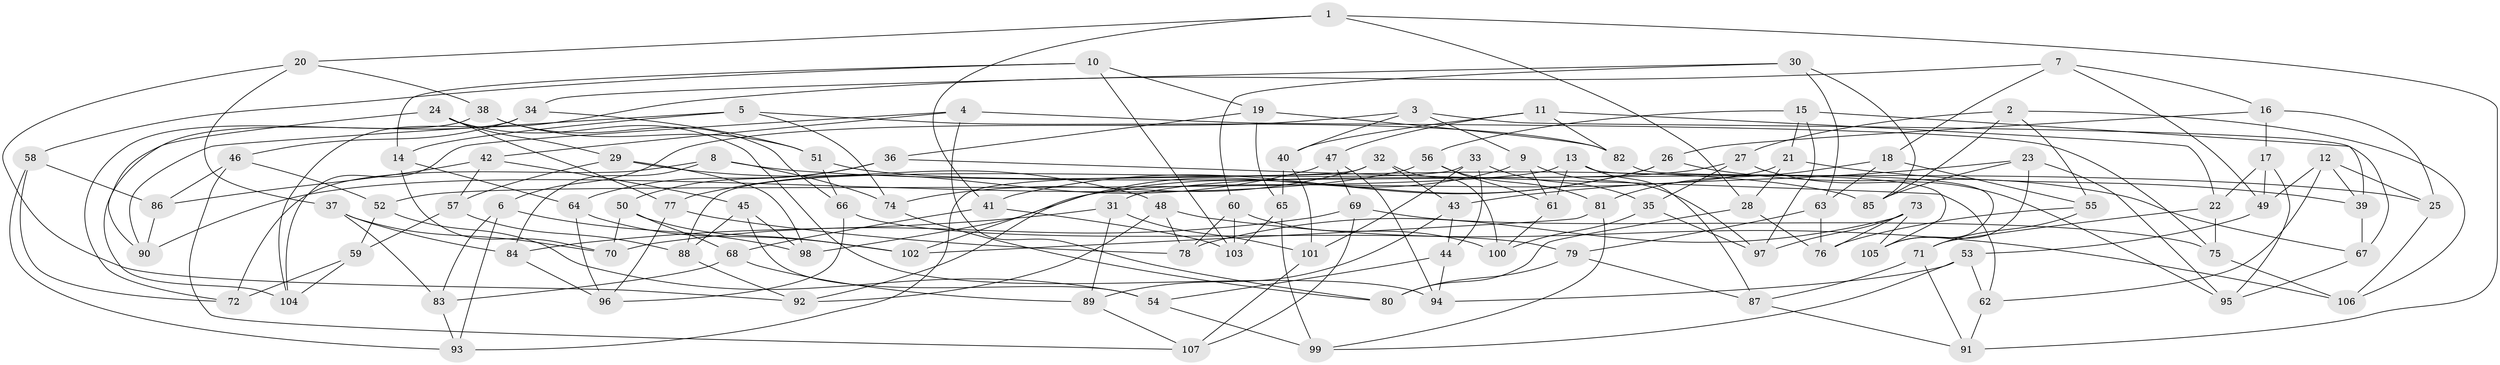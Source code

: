 // Generated by graph-tools (version 1.1) at 2025/59/03/09/25 04:59:13]
// undirected, 107 vertices, 214 edges
graph export_dot {
graph [start="1"]
  node [color=gray90,style=filled];
  1;
  2;
  3;
  4;
  5;
  6;
  7;
  8;
  9;
  10;
  11;
  12;
  13;
  14;
  15;
  16;
  17;
  18;
  19;
  20;
  21;
  22;
  23;
  24;
  25;
  26;
  27;
  28;
  29;
  30;
  31;
  32;
  33;
  34;
  35;
  36;
  37;
  38;
  39;
  40;
  41;
  42;
  43;
  44;
  45;
  46;
  47;
  48;
  49;
  50;
  51;
  52;
  53;
  54;
  55;
  56;
  57;
  58;
  59;
  60;
  61;
  62;
  63;
  64;
  65;
  66;
  67;
  68;
  69;
  70;
  71;
  72;
  73;
  74;
  75;
  76;
  77;
  78;
  79;
  80;
  81;
  82;
  83;
  84;
  85;
  86;
  87;
  88;
  89;
  90;
  91;
  92;
  93;
  94;
  95;
  96;
  97;
  98;
  99;
  100;
  101;
  102;
  103;
  104;
  105;
  106;
  107;
  1 -- 91;
  1 -- 41;
  1 -- 20;
  1 -- 28;
  2 -- 85;
  2 -- 27;
  2 -- 106;
  2 -- 55;
  3 -- 9;
  3 -- 67;
  3 -- 40;
  3 -- 6;
  4 -- 75;
  4 -- 80;
  4 -- 104;
  4 -- 42;
  5 -- 14;
  5 -- 90;
  5 -- 82;
  5 -- 74;
  6 -- 83;
  6 -- 98;
  6 -- 93;
  7 -- 16;
  7 -- 49;
  7 -- 18;
  7 -- 104;
  8 -- 72;
  8 -- 74;
  8 -- 25;
  8 -- 84;
  9 -- 61;
  9 -- 97;
  9 -- 92;
  10 -- 58;
  10 -- 103;
  10 -- 19;
  10 -- 14;
  11 -- 22;
  11 -- 47;
  11 -- 40;
  11 -- 82;
  12 -- 25;
  12 -- 39;
  12 -- 49;
  12 -- 62;
  13 -- 105;
  13 -- 61;
  13 -- 87;
  13 -- 52;
  14 -- 64;
  14 -- 70;
  15 -- 97;
  15 -- 39;
  15 -- 21;
  15 -- 56;
  16 -- 26;
  16 -- 17;
  16 -- 25;
  17 -- 49;
  17 -- 22;
  17 -- 95;
  18 -- 81;
  18 -- 63;
  18 -- 55;
  19 -- 82;
  19 -- 36;
  19 -- 65;
  20 -- 92;
  20 -- 37;
  20 -- 38;
  21 -- 28;
  21 -- 98;
  21 -- 39;
  22 -- 71;
  22 -- 75;
  23 -- 43;
  23 -- 95;
  23 -- 105;
  23 -- 85;
  24 -- 94;
  24 -- 29;
  24 -- 90;
  24 -- 77;
  25 -- 106;
  26 -- 102;
  26 -- 67;
  26 -- 41;
  27 -- 95;
  27 -- 35;
  27 -- 31;
  28 -- 76;
  28 -- 80;
  29 -- 57;
  29 -- 48;
  29 -- 98;
  30 -- 60;
  30 -- 34;
  30 -- 85;
  30 -- 63;
  31 -- 84;
  31 -- 89;
  31 -- 101;
  32 -- 43;
  32 -- 100;
  32 -- 93;
  32 -- 74;
  33 -- 44;
  33 -- 88;
  33 -- 35;
  33 -- 101;
  34 -- 104;
  34 -- 51;
  34 -- 46;
  35 -- 100;
  35 -- 97;
  36 -- 64;
  36 -- 62;
  36 -- 50;
  37 -- 84;
  37 -- 70;
  37 -- 83;
  38 -- 72;
  38 -- 66;
  38 -- 51;
  39 -- 67;
  40 -- 65;
  40 -- 101;
  41 -- 68;
  41 -- 103;
  42 -- 57;
  42 -- 45;
  42 -- 86;
  43 -- 89;
  43 -- 44;
  44 -- 54;
  44 -- 94;
  45 -- 88;
  45 -- 54;
  45 -- 98;
  46 -- 52;
  46 -- 107;
  46 -- 86;
  47 -- 94;
  47 -- 69;
  47 -- 77;
  48 -- 92;
  48 -- 78;
  48 -- 106;
  49 -- 53;
  50 -- 68;
  50 -- 102;
  50 -- 70;
  51 -- 66;
  51 -- 85;
  52 -- 59;
  52 -- 54;
  53 -- 94;
  53 -- 99;
  53 -- 62;
  54 -- 99;
  55 -- 76;
  55 -- 71;
  56 -- 81;
  56 -- 90;
  56 -- 61;
  57 -- 88;
  57 -- 59;
  58 -- 86;
  58 -- 93;
  58 -- 72;
  59 -- 72;
  59 -- 104;
  60 -- 103;
  60 -- 78;
  60 -- 100;
  61 -- 100;
  62 -- 91;
  63 -- 79;
  63 -- 76;
  64 -- 96;
  64 -- 102;
  65 -- 103;
  65 -- 99;
  66 -- 96;
  66 -- 79;
  67 -- 95;
  68 -- 83;
  68 -- 89;
  69 -- 75;
  69 -- 70;
  69 -- 107;
  71 -- 87;
  71 -- 91;
  73 -- 78;
  73 -- 76;
  73 -- 97;
  73 -- 105;
  74 -- 80;
  75 -- 106;
  77 -- 78;
  77 -- 96;
  79 -- 87;
  79 -- 80;
  81 -- 99;
  81 -- 102;
  82 -- 105;
  83 -- 93;
  84 -- 96;
  86 -- 90;
  87 -- 91;
  88 -- 92;
  89 -- 107;
  101 -- 107;
}
